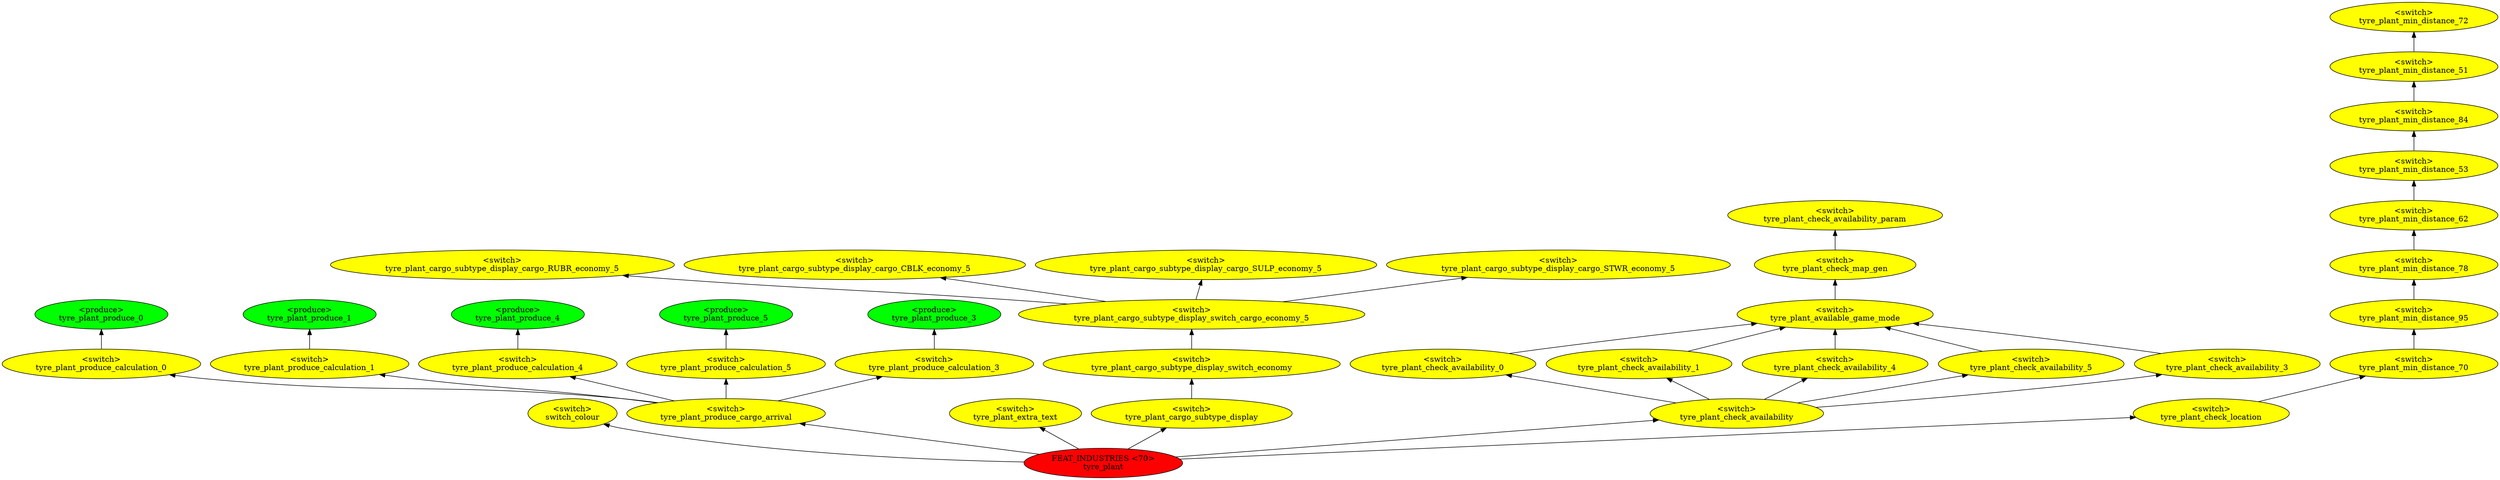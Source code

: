 digraph {
rankdir="BT"
switch_colour [fillcolor=yellow style="filled" label="<switch>\nswitch_colour"]
tyre_plant_produce_0 [fillcolor=green style="filled" label="<produce>\ntyre_plant_produce_0"]
tyre_plant_produce_calculation_0 [fillcolor=yellow style="filled" label="<switch>\ntyre_plant_produce_calculation_0"]
tyre_plant_produce_1 [fillcolor=green style="filled" label="<produce>\ntyre_plant_produce_1"]
tyre_plant_produce_calculation_1 [fillcolor=yellow style="filled" label="<switch>\ntyre_plant_produce_calculation_1"]
tyre_plant_produce_4 [fillcolor=green style="filled" label="<produce>\ntyre_plant_produce_4"]
tyre_plant_produce_calculation_4 [fillcolor=yellow style="filled" label="<switch>\ntyre_plant_produce_calculation_4"]
tyre_plant_produce_5 [fillcolor=green style="filled" label="<produce>\ntyre_plant_produce_5"]
tyre_plant_produce_calculation_5 [fillcolor=yellow style="filled" label="<switch>\ntyre_plant_produce_calculation_5"]
tyre_plant_produce_3 [fillcolor=green style="filled" label="<produce>\ntyre_plant_produce_3"]
tyre_plant_produce_calculation_3 [fillcolor=yellow style="filled" label="<switch>\ntyre_plant_produce_calculation_3"]
tyre_plant_produce_cargo_arrival [fillcolor=yellow style="filled" label="<switch>\ntyre_plant_produce_cargo_arrival"]
tyre_plant_extra_text [fillcolor=yellow style="filled" label="<switch>\ntyre_plant_extra_text"]
tyre_plant_cargo_subtype_display_cargo_RUBR_economy_5 [fillcolor=yellow style="filled" label="<switch>\ntyre_plant_cargo_subtype_display_cargo_RUBR_economy_5"]
tyre_plant_cargo_subtype_display_cargo_CBLK_economy_5 [fillcolor=yellow style="filled" label="<switch>\ntyre_plant_cargo_subtype_display_cargo_CBLK_economy_5"]
tyre_plant_cargo_subtype_display_cargo_SULP_economy_5 [fillcolor=yellow style="filled" label="<switch>\ntyre_plant_cargo_subtype_display_cargo_SULP_economy_5"]
tyre_plant_cargo_subtype_display_cargo_STWR_economy_5 [fillcolor=yellow style="filled" label="<switch>\ntyre_plant_cargo_subtype_display_cargo_STWR_economy_5"]
tyre_plant_cargo_subtype_display_switch_cargo_economy_5 [fillcolor=yellow style="filled" label="<switch>\ntyre_plant_cargo_subtype_display_switch_cargo_economy_5"]
tyre_plant_cargo_subtype_display_switch_economy [fillcolor=yellow style="filled" label="<switch>\ntyre_plant_cargo_subtype_display_switch_economy"]
tyre_plant_cargo_subtype_display [fillcolor=yellow style="filled" label="<switch>\ntyre_plant_cargo_subtype_display"]
tyre_plant_check_availability_param [fillcolor=yellow style="filled" label="<switch>\ntyre_plant_check_availability_param"]
tyre_plant_check_map_gen [fillcolor=yellow style="filled" label="<switch>\ntyre_plant_check_map_gen"]
tyre_plant_available_game_mode [fillcolor=yellow style="filled" label="<switch>\ntyre_plant_available_game_mode"]
tyre_plant_check_availability_0 [fillcolor=yellow style="filled" label="<switch>\ntyre_plant_check_availability_0"]
tyre_plant_check_availability_1 [fillcolor=yellow style="filled" label="<switch>\ntyre_plant_check_availability_1"]
tyre_plant_check_availability_4 [fillcolor=yellow style="filled" label="<switch>\ntyre_plant_check_availability_4"]
tyre_plant_check_availability_5 [fillcolor=yellow style="filled" label="<switch>\ntyre_plant_check_availability_5"]
tyre_plant_check_availability_3 [fillcolor=yellow style="filled" label="<switch>\ntyre_plant_check_availability_3"]
tyre_plant_check_availability [fillcolor=yellow style="filled" label="<switch>\ntyre_plant_check_availability"]
tyre_plant_min_distance_72 [fillcolor=yellow style="filled" label="<switch>\ntyre_plant_min_distance_72"]
tyre_plant_min_distance_51 [fillcolor=yellow style="filled" label="<switch>\ntyre_plant_min_distance_51"]
tyre_plant_min_distance_84 [fillcolor=yellow style="filled" label="<switch>\ntyre_plant_min_distance_84"]
tyre_plant_min_distance_53 [fillcolor=yellow style="filled" label="<switch>\ntyre_plant_min_distance_53"]
tyre_plant_min_distance_62 [fillcolor=yellow style="filled" label="<switch>\ntyre_plant_min_distance_62"]
tyre_plant_min_distance_78 [fillcolor=yellow style="filled" label="<switch>\ntyre_plant_min_distance_78"]
tyre_plant_min_distance_95 [fillcolor=yellow style="filled" label="<switch>\ntyre_plant_min_distance_95"]
tyre_plant_min_distance_70 [fillcolor=yellow style="filled" label="<switch>\ntyre_plant_min_distance_70"]
tyre_plant_check_location [fillcolor=yellow style="filled" label="<switch>\ntyre_plant_check_location"]
tyre_plant [fillcolor=red style="filled" label="FEAT_INDUSTRIES <70>\ntyre_plant"]
tyre_plant_cargo_subtype_display_switch_economy->tyre_plant_cargo_subtype_display_switch_cargo_economy_5
tyre_plant_available_game_mode->tyre_plant_check_map_gen
tyre_plant_produce_calculation_4->tyre_plant_produce_4
tyre_plant_produce_cargo_arrival->tyre_plant_produce_calculation_5
tyre_plant_check_availability->tyre_plant_check_availability_3
tyre_plant->tyre_plant_cargo_subtype_display
tyre_plant_min_distance_62->tyre_plant_min_distance_53
tyre_plant_check_map_gen->tyre_plant_check_availability_param
tyre_plant_produce_calculation_1->tyre_plant_produce_1
tyre_plant_check_availability->tyre_plant_check_availability_5
tyre_plant_check_location->tyre_plant_min_distance_70
tyre_plant->switch_colour
tyre_plant_produce_cargo_arrival->tyre_plant_produce_calculation_3
tyre_plant->tyre_plant_check_location
tyre_plant_min_distance_70->tyre_plant_min_distance_95
tyre_plant->tyre_plant_check_availability
tyre_plant_produce_calculation_5->tyre_plant_produce_5
tyre_plant_check_availability->tyre_plant_check_availability_1
tyre_plant_cargo_subtype_display_switch_cargo_economy_5->tyre_plant_cargo_subtype_display_cargo_SULP_economy_5
tyre_plant_produce_calculation_0->tyre_plant_produce_0
tyre_plant_min_distance_51->tyre_plant_min_distance_72
tyre_plant_min_distance_78->tyre_plant_min_distance_62
tyre_plant_check_availability->tyre_plant_check_availability_0
tyre_plant_produce_calculation_3->tyre_plant_produce_3
tyre_plant_check_availability_4->tyre_plant_available_game_mode
tyre_plant_min_distance_53->tyre_plant_min_distance_84
tyre_plant_check_availability->tyre_plant_check_availability_4
tyre_plant_check_availability_0->tyre_plant_available_game_mode
tyre_plant_cargo_subtype_display->tyre_plant_cargo_subtype_display_switch_economy
tyre_plant_min_distance_84->tyre_plant_min_distance_51
tyre_plant->tyre_plant_produce_cargo_arrival
tyre_plant_min_distance_95->tyre_plant_min_distance_78
tyre_plant_produce_cargo_arrival->tyre_plant_produce_calculation_1
tyre_plant_cargo_subtype_display_switch_cargo_economy_5->tyre_plant_cargo_subtype_display_cargo_CBLK_economy_5
tyre_plant_cargo_subtype_display_switch_cargo_economy_5->tyre_plant_cargo_subtype_display_cargo_STWR_economy_5
tyre_plant_cargo_subtype_display_switch_cargo_economy_5->tyre_plant_cargo_subtype_display_cargo_RUBR_economy_5
tyre_plant_check_availability_3->tyre_plant_available_game_mode
tyre_plant_produce_cargo_arrival->tyre_plant_produce_calculation_4
tyre_plant_check_availability_1->tyre_plant_available_game_mode
tyre_plant->tyre_plant_extra_text
tyre_plant_produce_cargo_arrival->tyre_plant_produce_calculation_0
tyre_plant_check_availability_5->tyre_plant_available_game_mode
}
